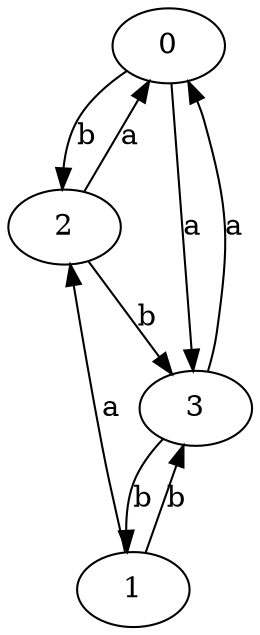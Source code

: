 digraph {
 ranksep=0.5;
 d2tdocpreamble = "\usetikzlibrary{automata}";
 d2tfigpreamble = "\tikzstyle{every state}= [ draw=blue!50,very thick,fill=blue!20]  \tikzstyle{auto}= [fill=white]";
 node [style="state"];
 edge [lblstyle="auto",topath="bend right", len=4  ]
  "0" [label="0",style = "state, accepting"];
  "1" [label="1",];
  "2" [label="2",];
  "3" [label="3",style = "state, initial"];
  "0" -> "2" [label="b"];
  "0" -> "3" [label="a"];
  "1" -> "2" [label="a"];
  "1" -> "3" [label="b"];
  "2" -> "0" [label="a"];
  "2" -> "3" [label="b"];
  "3" -> "0" [label="a"];
  "3" -> "1" [label="b"];
}